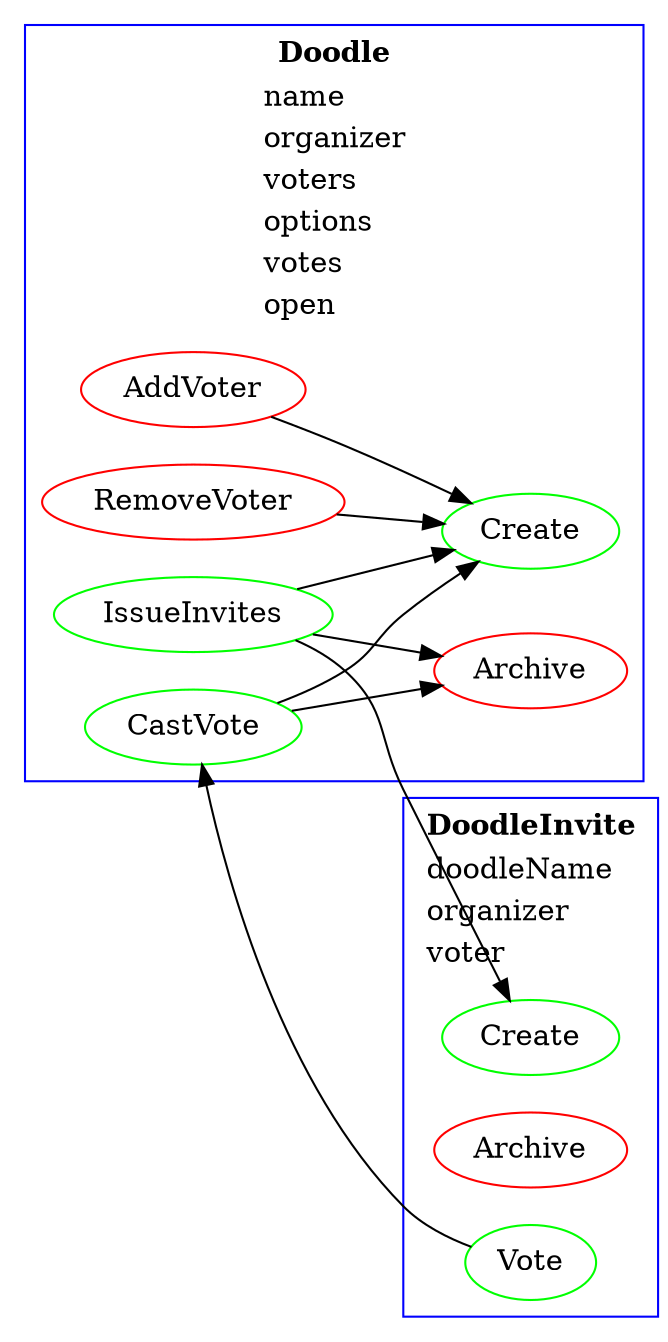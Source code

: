 digraph G {
compound=true;
rankdir=LR;
subgraph cluster_Doodle{
n0[label=Create][color=green]; 
n1[label=AddVoter][color=red]; 
n2[label=RemoveVoter][color=red]; 
n3[label=IssueInvites][color=green]; 
n4[label=CastVote][color=green]; 
n5[label=Archive][color=red]; 
label=<<table align = "left" border="0" cellborder="0" cellspacing="1">
<tr><td align="center"><b>Doodle</b></td></tr><tr><td align="left">name</td></tr> 
<tr><td align="left">organizer</td></tr> 
<tr><td align="left">voters</td></tr> 
<tr><td align="left">options</td></tr> 
<tr><td align="left">votes</td></tr> 
<tr><td align="left">open</td></tr> 
</table>>;color=blue
}subgraph cluster_DoodleInvite{
n6[label=Create][color=green]; 
n7[label=Archive][color=red]; 
n8[label=Vote][color=green]; 
label=<<table align = "left" border="0" cellborder="0" cellspacing="1">
<tr><td align="center"><b>DoodleInvite</b></td></tr><tr><td align="left">doodleName</td></tr> 
<tr><td align="left">organizer</td></tr> 
<tr><td align="left">voter</td></tr> 
</table>>;color=blue
}n1->n0
n2->n0
n3->n0
n3->n6
n3->n5
n4->n0
n4->n5
n8->n4

}
